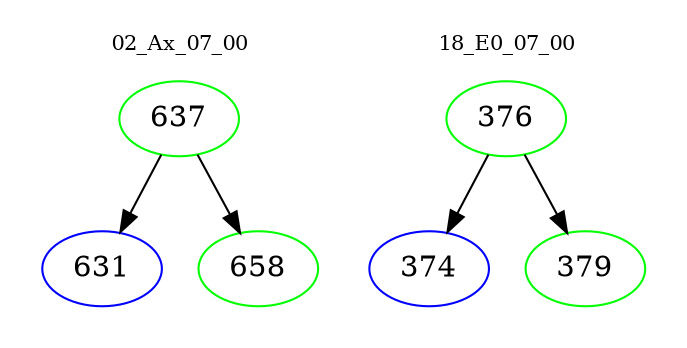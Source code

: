 digraph{
subgraph cluster_0 {
color = white
label = "02_Ax_07_00";
fontsize=10;
T0_637 [label="637", color="green"]
T0_637 -> T0_631 [color="black"]
T0_631 [label="631", color="blue"]
T0_637 -> T0_658 [color="black"]
T0_658 [label="658", color="green"]
}
subgraph cluster_1 {
color = white
label = "18_E0_07_00";
fontsize=10;
T1_376 [label="376", color="green"]
T1_376 -> T1_374 [color="black"]
T1_374 [label="374", color="blue"]
T1_376 -> T1_379 [color="black"]
T1_379 [label="379", color="green"]
}
}
